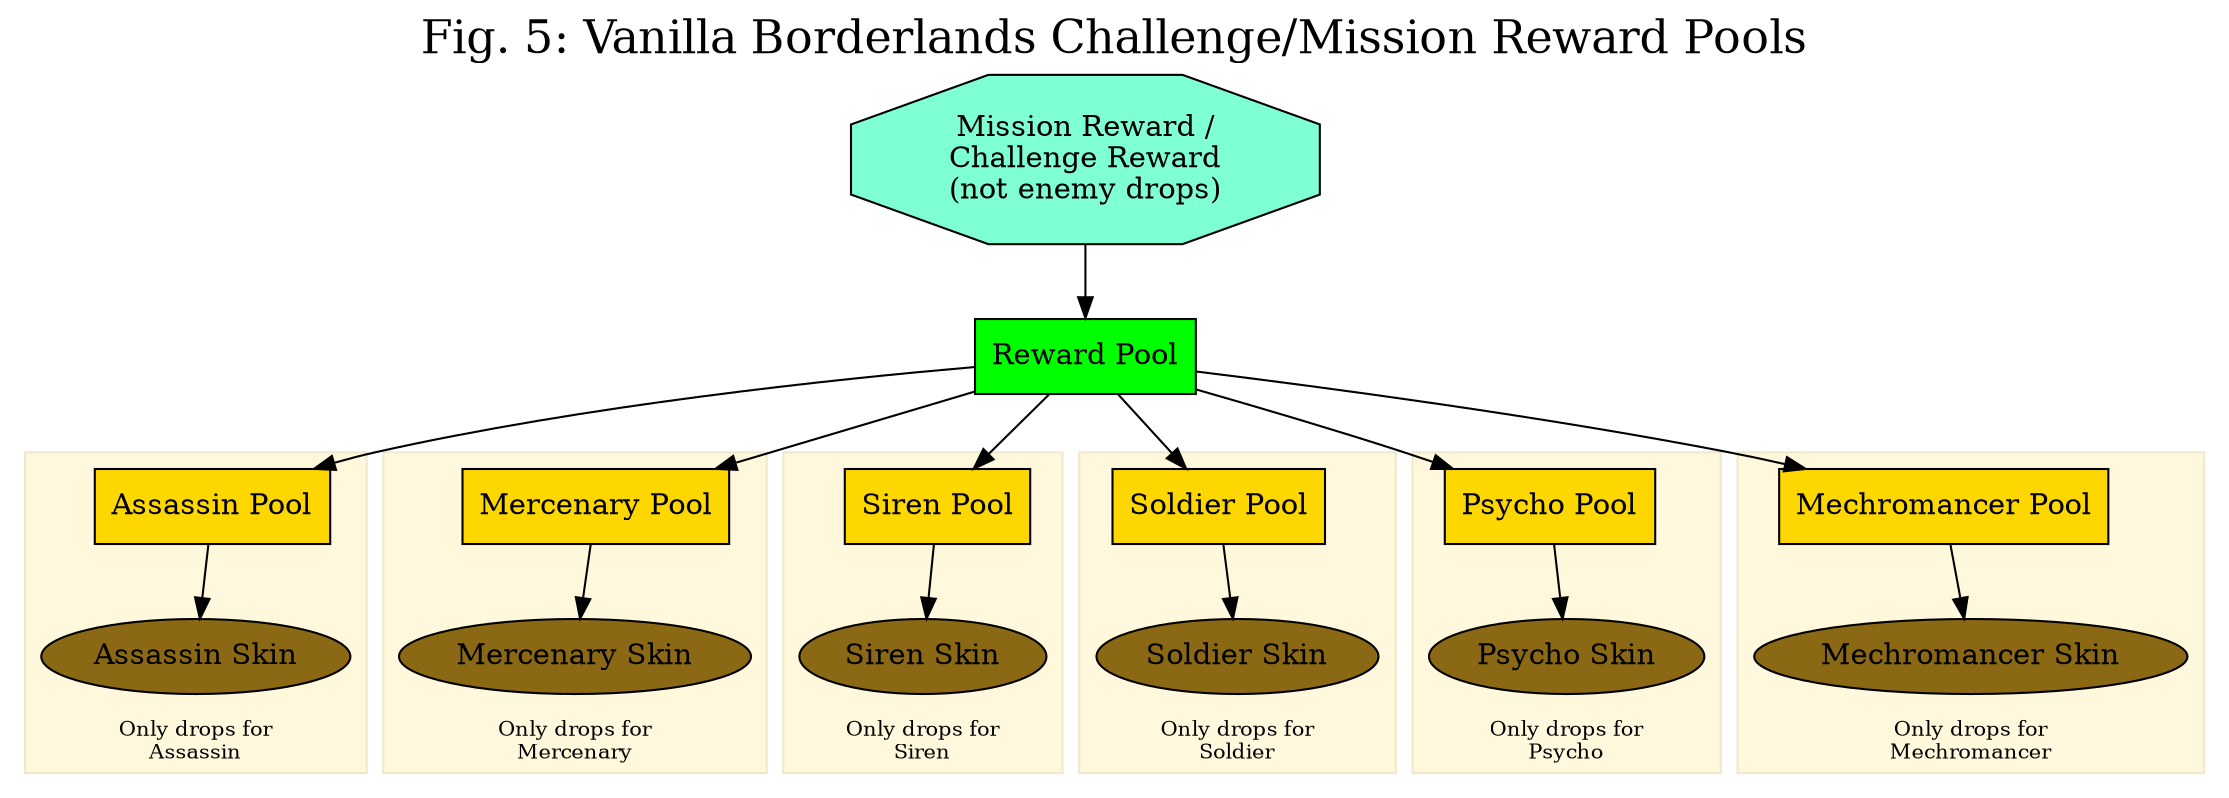digraph reward {

    labelloc = "t";
    fontsize = 22;
    label = <Fig. 5: Vanilla Borderlands Challenge/Mission Reward Pools>

    {
        node [shape=octagon style=filled fillcolor=aquamarine1];
        thing [label=<Mission Reward /<br/>Challenge Reward<br/>(not enemy drops)>];
    }
    {
        node [shape=rectangle style=filled fillcolor=green];
        reward [label="Reward Pool"]
    }
    {
        node [shape=rectangle style=filled fillcolor=gold];
        pool_ass [label="Assassin Pool"];
        pool_merc [label="Mercenary Pool"];
        pool_siren [label="Siren Pool"];
        pool_soldier [label="Soldier Pool"];
        pool_psycho [label="Psycho Pool"];
        pool_mech [label="Mechromancer Pool"];
    }
    {
        node [style=filled fillcolor=goldenrod4];
        skin_ass [label="Assassin Skin"];
        skin_merc [label="Mercenary Skin"];
        skin_siren [label="Siren Skin"];
        skin_soldier [label="Soldier Skin"];
        skin_psycho [label="Psycho Skin"];
        skin_mech [label="Mechromancer Skin"];
    }

    thing -> reward;

    reward -> pool_ass;
    reward -> pool_merc;
    reward -> pool_siren;
    reward -> pool_soldier;
    reward -> pool_psycho;
    reward -> pool_mech;

    pool_ass -> skin_ass;
    pool_merc -> skin_merc;
    pool_siren -> skin_siren;
    pool_soldier -> skin_soldier;
    pool_psycho -> skin_psycho;
    pool_mech -> skin_mech;

    subgraph cluster_ass {
        label = <Only drops for<br/>Assassin>;
        fontsize = 10;
        labelloc = b;
        style = filled;
        color = cornsilk2;
        fillcolor = cornsilk1;
        pool_ass;
        skin_ass;
    }

    subgraph cluster_merc {
        label = <Only drops for<br/>Mercenary>;
        fontsize = 10;
        labelloc = b;
        style = filled;
        color = cornsilk2;
        fillcolor = cornsilk1;
        pool_merc;
        skin_merc;
    }

    subgraph cluster_siren {
        label = <Only drops for<br/>Siren>;
        fontsize = 10;
        labelloc = b;
        style = filled;
        color = cornsilk2;
        fillcolor = cornsilk1;
        pool_siren;
        skin_siren;
    }

    subgraph cluster_soldier {
        label = <Only drops for<br/>Soldier>;
        fontsize = 10;
        labelloc = b;
        style = filled;
        color = cornsilk2;
        fillcolor = cornsilk1;
        pool_soldier;
        skin_soldier;
    }

    subgraph cluster_psycho {
        label = <Only drops for<br/>Psycho>;
        fontsize = 10;
        labelloc = b;
        style = filled;
        color = cornsilk2;
        fillcolor = cornsilk1;
        pool_psycho;
        skin_psycho;
    }

    subgraph cluster_mech {
        label = <Only drops for<br/>Mechromancer>;
        fontsize = 10;
        labelloc = b;
        style = filled;
        color = cornsilk2;
        fillcolor = cornsilk1;
        pool_mech;
        skin_mech;
    }
}
